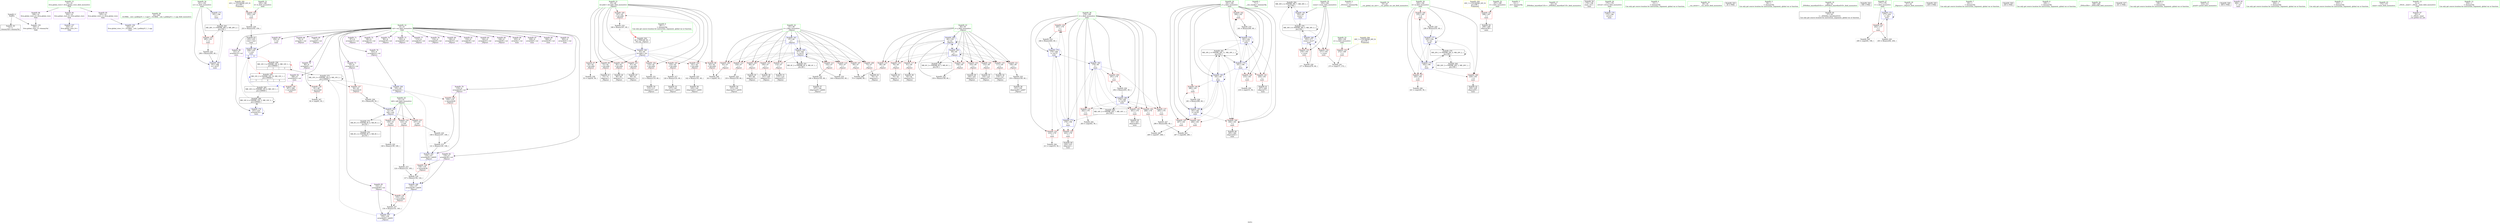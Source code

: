 digraph "SVFG" {
	label="SVFG";

	Node0x5579437da5d0 [shape=record,color=grey,label="{NodeID: 0\nNullPtr}"];
	Node0x5579437da5d0 -> Node0x5579437fe4f0[style=solid];
	Node0x5579437da5d0 -> Node0x5579438066b0[style=solid];
	Node0x55794381b050 [shape=record,color=black,label="{NodeID: 263\nMR_28V_3 = PHI(MR_28V_4, MR_28V_2, )\npts\{192 \}\n}"];
	Node0x55794381b050 -> Node0x5579438061d0[style=dashed];
	Node0x55794381b050 -> Node0x557943807d70[style=dashed];
	Node0x5579438077c0 [shape=record,color=blue,label="{NodeID: 180\n256\<--255\n\<--conv\nmain\n|{<s0>8|<s1>8}}"];
	Node0x5579438077c0:s0 -> Node0x557943818350[style=dashed,color=red];
	Node0x5579438077c0:s1 -> Node0x557943819750[style=dashed,color=red];
	Node0x5579437fed10 [shape=record,color=red,label="{NodeID: 97\n54\<--45\n\<--lev.addr\n_Z4pouri\n}"];
	Node0x5579437fed10 -> Node0x55794380cc20[style=solid];
	Node0x5579437de340 [shape=record,color=green,label="{NodeID: 14\n8\<--10\nval\<--val_field_insensitive\nGlob }"];
	Node0x5579437de340 -> Node0x557943800ca0[style=solid];
	Node0x5579437de340 -> Node0x557943800d70[style=solid];
	Node0x5579437de340 -> Node0x557943800e40[style=solid];
	Node0x5579437de340 -> Node0x557943800f10[style=solid];
	Node0x5579437de340 -> Node0x557943800fe0[style=solid];
	Node0x5579437de340 -> Node0x5579438010b0[style=solid];
	Node0x5579437de340 -> Node0x557943801180[style=solid];
	Node0x5579437de340 -> Node0x557943801250[style=solid];
	Node0x5579437de340 -> Node0x557943801320[style=solid];
	Node0x5579437de340 -> Node0x5579438013f0[style=solid];
	Node0x5579437de340 -> Node0x5579438014c0[style=solid];
	Node0x5579437de340 -> Node0x557943801590[style=solid];
	Node0x5579437de340 -> Node0x557943801660[style=solid];
	Node0x5579437de340 -> Node0x557943801730[style=solid];
	Node0x5579437de340 -> Node0x557943801800[style=solid];
	Node0x5579437de340 -> Node0x5579438018d0[style=solid];
	Node0x5579437de340 -> Node0x5579438019a0[style=solid];
	Node0x5579437de340 -> Node0x557943801a70[style=solid];
	Node0x5579437de340 -> Node0x557943801b40[style=solid];
	Node0x5579437de340 -> Node0x557943801c10[style=solid];
	Node0x5579437de340 -> Node0x557943801ce0[style=solid];
	Node0x5579437de340 -> Node0x557943801db0[style=solid];
	Node0x5579437de340 -> Node0x557943801e80[style=solid];
	Node0x5579437de340 -> Node0x557943801f50[style=solid];
	Node0x5579437de340 -> Node0x557943802020[style=solid];
	Node0x5579437ff870 [shape=record,color=red,label="{NodeID: 111\n114\<--47\n\<--i\n_Z4pouri\n}"];
	Node0x5579437ff870 -> Node0x5579437ffed0[style=solid];
	Node0x5579437fdc00 [shape=record,color=green,label="{NodeID: 28\n179\<--180\ni\<--i_field_insensitive\nmain\n}"];
	Node0x5579437fdc00 -> Node0x5579438050c0[style=solid];
	Node0x5579437fdc00 -> Node0x557943805190[style=solid];
	Node0x5579437fdc00 -> Node0x557943805260[style=solid];
	Node0x5579437fdc00 -> Node0x557943805330[style=solid];
	Node0x5579437fdc00 -> Node0x557943805400[style=solid];
	Node0x5579437fdc00 -> Node0x5579438054d0[style=solid];
	Node0x5579437fdc00 -> Node0x5579438055a0[style=solid];
	Node0x5579437fdc00 -> Node0x557943805670[style=solid];
	Node0x5579437fdc00 -> Node0x557943807210[style=solid];
	Node0x5579437fdc00 -> Node0x5579438076f0[style=solid];
	Node0x5579437fdc00 -> Node0x557943807960[style=solid];
	Node0x5579437fdc00 -> Node0x557943807ca0[style=solid];
	Node0x557943804b10 [shape=record,color=red,label="{NodeID: 125\n139\<--51\n\<--left\n_Z4pouri\n}"];
	Node0x557943804b10 -> Node0x55794380b2a0[style=solid];
	Node0x5579437fe760 [shape=record,color=black,label="{NodeID: 42\n76\<--75\nidxprom5\<--\n_Z4pouri\n}"];
	Node0x55794380b2a0 [shape=record,color=grey,label="{NodeID: 222\n140 = Binary(139, 109, )\n}"];
	Node0x55794380b2a0 -> Node0x55794380c920[style=solid];
	Node0x557943805670 [shape=record,color=red,label="{NodeID: 139\n301\<--179\n\<--i\nmain\n}"];
	Node0x557943805670 -> Node0x557943800a30[style=solid];
	Node0x5579438002e0 [shape=record,color=black,label="{NodeID: 56\n143\<--142\nidxprom42\<--add41\n_Z4pouri\n}"];
	Node0x55794380c7a0 [shape=record,color=grey,label="{NodeID: 236\n292 = Binary(291, 60, )\n}"];
	Node0x55794380c7a0 -> Node0x557943807ca0[style=solid];
	Node0x5579438061d0 [shape=record,color=red,label="{NodeID: 153\n295\<--191\n\<--cs\nmain\n}"];
	Node0x5579438061d0 -> Node0x55794380c4a0[style=solid];
	Node0x557943800e40 [shape=record,color=purple,label="{NodeID: 70\n80\<--8\narrayidx8\<--val\n_Z4pouri\n}"];
	Node0x557943800e40 -> Node0x557943804be0[style=solid];
	Node0x557943804110 [shape=record,color=grey,label="{NodeID: 250\n216 = cmp(215, 56, )\n}"];
	Node0x557943806d30 [shape=record,color=blue,label="{NodeID: 167\n152\<--154\narrayidx49\<--add50\n_Z4pouri\n}"];
	Node0x557943806d30 -> Node0x55794381e650[style=dashed];
	Node0x5579438019a0 [shape=record,color=purple,label="{NodeID: 84\n148\<--8\narrayidx46\<--val\n_Z4pouri\n}"];
	Node0x5579437da890 [shape=record,color=green,label="{NodeID: 1\n7\<--1\n__dso_handle\<--dummyObj\nGlob }"];
	Node0x55794381b550 [shape=record,color=black,label="{NodeID: 264\nMR_30V_2 = PHI(MR_30V_7, MR_30V_1, )\npts\{194 \}\n}"];
	Node0x55794381b550 -> Node0x557943807890[style=dashed];
	Node0x557943807890 [shape=record,color=blue,label="{NodeID: 181\n193\<--60\ncnum\<--\nmain\n}"];
	Node0x557943807890 -> Node0x55794381d350[style=dashed];
	Node0x5579437fede0 [shape=record,color=red,label="{NodeID: 98\n63\<--45\n\<--lev.addr\n_Z4pouri\n}"];
	Node0x5579437fede0 -> Node0x557943803f90[style=solid];
	Node0x5579437de410 [shape=record,color=green,label="{NodeID: 15\n14\<--18\nllvm.global_ctors\<--llvm.global_ctors_field_insensitive\nGlob }"];
	Node0x5579437de410 -> Node0x5579438021c0[style=solid];
	Node0x5579437de410 -> Node0x557943802290[style=solid];
	Node0x5579437de410 -> Node0x5579437fec40[style=solid];
	Node0x5579437ff940 [shape=record,color=red,label="{NodeID: 112\n129\<--47\n\<--i\n_Z4pouri\n}"];
	Node0x5579437ff940 -> Node0x55794380b5a0[style=solid];
	Node0x5579437fdcd0 [shape=record,color=green,label="{NodeID: 29\n181\<--182\nj\<--j_field_insensitive\nmain\n}"];
	Node0x5579437fdcd0 -> Node0x557943805740[style=solid];
	Node0x5579437fdcd0 -> Node0x557943805810[style=solid];
	Node0x5579437fdcd0 -> Node0x5579438058e0[style=solid];
	Node0x5579437fdcd0 -> Node0x5579438059b0[style=solid];
	Node0x5579437fdcd0 -> Node0x557943805a80[style=solid];
	Node0x5579437fdcd0 -> Node0x557943805b50[style=solid];
	Node0x5579437fdcd0 -> Node0x557943805c20[style=solid];
	Node0x5579437fdcd0 -> Node0x5579438072e0[style=solid];
	Node0x5579437fdcd0 -> Node0x557943807620[style=solid];
	Node0x5579437fdcd0 -> Node0x557943807a30[style=solid];
	Node0x5579437fdcd0 -> Node0x557943807bd0[style=solid];
	Node0x557943823af0 [shape=record,color=yellow,style=double,label="{NodeID: 292\n22V_1 = ENCHI(MR_22V_0)\npts\{186 \}\nFun[main]}"];
	Node0x557943823af0 -> Node0x557943805f60[style=dashed];
	Node0x557943804be0 [shape=record,color=red,label="{NodeID: 126\n81\<--80\n\<--arrayidx8\n_Z4pouri\n}"];
	Node0x557943804be0 -> Node0x557943803c90[style=solid];
	Node0x5579437fe830 [shape=record,color=black,label="{NodeID: 43\n79\<--78\nidxprom7\<--\n_Z4pouri\n}"];
	Node0x55794380b420 [shape=record,color=grey,label="{NodeID: 223\n142 = Binary(141, 60, )\n}"];
	Node0x55794380b420 -> Node0x5579438002e0[style=solid];
	Node0x557943805740 [shape=record,color=red,label="{NodeID: 140\n215\<--181\n\<--j\nmain\n}"];
	Node0x557943805740 -> Node0x557943804110[style=solid];
	Node0x5579438003b0 [shape=record,color=black,label="{NodeID: 57\n147\<--146\nidxprom45\<--add44\n_Z4pouri\n}"];
	Node0x55794380c920 [shape=record,color=grey,label="{NodeID: 237\n154 = Binary(153, 140, )\n}"];
	Node0x55794380c920 -> Node0x557943806d30[style=solid];
	Node0x5579438062a0 [shape=record,color=red,label="{NodeID: 154\n271\<--193\n\<--cnum\nmain\n}"];
	Node0x5579438062a0 -> Node0x557943803390[style=solid];
	Node0x557943800f10 [shape=record,color=purple,label="{NodeID: 71\n87\<--8\narrayidx12\<--val\n_Z4pouri\n}"];
	Node0x557943817450 [shape=record,color=black,label="{NodeID: 251\nMR_4V_2 = PHI(MR_4V_4, MR_4V_1, )\npts\{48 \}\n}"];
	Node0x557943806e00 [shape=record,color=blue,label="{NodeID: 168\n49\<--159\nj\<--inc\n_Z4pouri\n}"];
	Node0x557943806e00 -> Node0x5579437ffbb0[style=dashed];
	Node0x557943806e00 -> Node0x5579438043c0[style=dashed];
	Node0x557943806e00 -> Node0x557943804490[style=dashed];
	Node0x557943806e00 -> Node0x557943804560[style=dashed];
	Node0x557943806e00 -> Node0x557943804630[style=dashed];
	Node0x557943806e00 -> Node0x557943804700[style=dashed];
	Node0x557943806e00 -> Node0x5579438047d0[style=dashed];
	Node0x557943806e00 -> Node0x5579438048a0[style=dashed];
	Node0x557943806e00 -> Node0x557943806920[style=dashed];
	Node0x557943806e00 -> Node0x557943806e00[style=dashed];
	Node0x557943806e00 -> Node0x557943817950[style=dashed];
	Node0x557943801a70 [shape=record,color=purple,label="{NodeID: 85\n152\<--8\narrayidx49\<--val\n_Z4pouri\n}"];
	Node0x557943801a70 -> Node0x557943804f20[style=solid];
	Node0x557943801a70 -> Node0x557943806d30[style=solid];
	Node0x5579437dabe0 [shape=record,color=green,label="{NodeID: 2\n11\<--1\n_ZSt3cin\<--dummyObj\nGlob }"];
	Node0x55794381ba50 [shape=record,color=black,label="{NodeID: 265\nMR_10V_2 = PHI(MR_10V_8, MR_10V_1, )\npts\{100000 \}\n}"];
	Node0x55794381ba50 -> Node0x5579438077c0[style=dashed];
	Node0x55794381ba50 -> Node0x557943821d50[style=dashed];
	Node0x557943807960 [shape=record,color=blue,label="{NodeID: 182\n179\<--60\ni\<--\nmain\n}"];
	Node0x557943807960 -> Node0x557943805330[style=dashed];
	Node0x557943807960 -> Node0x557943805400[style=dashed];
	Node0x557943807960 -> Node0x5579438054d0[style=dashed];
	Node0x557943807960 -> Node0x5579438055a0[style=dashed];
	Node0x557943807960 -> Node0x557943805670[style=dashed];
	Node0x557943807960 -> Node0x557943807ca0[style=dashed];
	Node0x557943807960 -> Node0x55794381a150[style=dashed];
	Node0x5579437feeb0 [shape=record,color=red,label="{NodeID: 99\n72\<--45\n\<--lev.addr\n_Z4pouri\n}"];
	Node0x5579437feeb0 -> Node0x5579437fe690[style=solid];
	Node0x5579437f2560 [shape=record,color=green,label="{NodeID: 16\n19\<--20\n__cxx_global_var_init\<--__cxx_global_var_init_field_insensitive\n}"];
	Node0x5579437ffa10 [shape=record,color=red,label="{NodeID: 113\n145\<--47\n\<--i\n_Z4pouri\n}"];
	Node0x5579437ffa10 -> Node0x55794380b120[style=solid];
	Node0x5579437fdda0 [shape=record,color=green,label="{NodeID: 30\n183\<--184\nk\<--k_field_insensitive\nmain\n}"];
	Node0x5579437fdda0 -> Node0x557943805cf0[style=solid];
	Node0x5579437fdda0 -> Node0x557943805dc0[style=solid];
	Node0x5579437fdda0 -> Node0x557943805e90[style=solid];
	Node0x5579437fdda0 -> Node0x5579438073b0[style=solid];
	Node0x5579437fdda0 -> Node0x557943807550[style=solid];
	Node0x557943823bd0 [shape=record,color=yellow,style=double,label="{NodeID: 293\n24V_1 = ENCHI(MR_24V_0)\npts\{188 \}\nFun[main]}"];
	Node0x557943823bd0 -> Node0x557943806030[style=dashed];
	Node0x557943804cb0 [shape=record,color=red,label="{NodeID: 127\n94\<--93\n\<--arrayidx16\n_Z4pouri\n}"];
	Node0x557943804cb0 -> Node0x55794380caa0[style=solid];
	Node0x5579437fe900 [shape=record,color=black,label="{NodeID: 44\n86\<--85\nidxprom11\<--\n_Z4pouri\n}"];
	Node0x55794380b5a0 [shape=record,color=grey,label="{NodeID: 224\n130 = Binary(129, 60, )\n}"];
	Node0x55794380b5a0 -> Node0x557943800140[style=solid];
	Node0x557943805810 [shape=record,color=red,label="{NodeID: 141\n226\<--181\n\<--j\nmain\n}"];
	Node0x557943805810 -> Node0x5579438006f0[style=solid];
	Node0x557943800480 [shape=record,color=black,label="{NodeID: 58\n151\<--150\nidxprom48\<--add47\n_Z4pouri\n}"];
	Node0x55794380caa0 [shape=record,color=grey,label="{NodeID: 238\n95 = Binary(94, 83, )\n}"];
	Node0x55794380caa0 -> Node0x5579438069f0[style=solid];
	Node0x557943806370 [shape=record,color=red,label="{NodeID: 155\n276\<--193\n\<--cnum\nmain\n}"];
	Node0x557943806370 -> Node0x55794380bea0[style=solid];
	Node0x557943800fe0 [shape=record,color=purple,label="{NodeID: 72\n90\<--8\narrayidx14\<--val\n_Z4pouri\n}"];
	Node0x557943817950 [shape=record,color=black,label="{NodeID: 252\nMR_6V_2 = PHI(MR_6V_3, MR_6V_1, )\npts\{50 \}\n}"];
	Node0x557943806ed0 [shape=record,color=blue,label="{NodeID: 169\n47\<--164\ni\<--inc53\n_Z4pouri\n}"];
	Node0x557943806ed0 -> Node0x5579437ff460[style=dashed];
	Node0x557943806ed0 -> Node0x5579437ff530[style=dashed];
	Node0x557943806ed0 -> Node0x5579437ff600[style=dashed];
	Node0x557943806ed0 -> Node0x5579437ff6d0[style=dashed];
	Node0x557943806ed0 -> Node0x5579437ff7a0[style=dashed];
	Node0x557943806ed0 -> Node0x5579437ff870[style=dashed];
	Node0x557943806ed0 -> Node0x5579437ff940[style=dashed];
	Node0x557943806ed0 -> Node0x5579437ffa10[style=dashed];
	Node0x557943806ed0 -> Node0x5579437ffae0[style=dashed];
	Node0x557943806ed0 -> Node0x557943806ed0[style=dashed];
	Node0x557943806ed0 -> Node0x557943817450[style=dashed];
	Node0x557943801b40 [shape=record,color=purple,label="{NodeID: 86\n225\<--8\narrayidx\<--val\nmain\n}"];
	Node0x5579437f35c0 [shape=record,color=green,label="{NodeID: 3\n12\<--1\n.str\<--dummyObj\nGlob }"];
	Node0x557943807a30 [shape=record,color=blue,label="{NodeID: 183\n181\<--60\nj\<--\nmain\n}"];
	Node0x557943807a30 -> Node0x5579438059b0[style=dashed];
	Node0x557943807a30 -> Node0x557943805a80[style=dashed];
	Node0x557943807a30 -> Node0x557943805b50[style=dashed];
	Node0x557943807a30 -> Node0x557943805c20[style=dashed];
	Node0x557943807a30 -> Node0x557943807a30[style=dashed];
	Node0x557943807a30 -> Node0x557943807bd0[style=dashed];
	Node0x557943807a30 -> Node0x55794381a650[style=dashed];
	Node0x5579437fef80 [shape=record,color=red,label="{NodeID: 100\n85\<--45\n\<--lev.addr\n_Z4pouri\n}"];
	Node0x5579437fef80 -> Node0x5579437fe900[style=solid];
	Node0x5579437f2630 [shape=record,color=green,label="{NodeID: 17\n23\<--24\n_ZNSt8ios_base4InitC1Ev\<--_ZNSt8ios_base4InitC1Ev_field_insensitive\n}"];
	Node0x5579437ffae0 [shape=record,color=red,label="{NodeID: 114\n163\<--47\n\<--i\n_Z4pouri\n}"];
	Node0x5579437ffae0 -> Node0x55794380c320[style=solid];
	Node0x5579437fde70 [shape=record,color=green,label="{NodeID: 31\n185\<--186\nb\<--b_field_insensitive\nmain\n}"];
	Node0x5579437fde70 -> Node0x557943805f60[style=solid];
	Node0x557943823cb0 [shape=record,color=yellow,style=double,label="{NodeID: 294\n26V_1 = ENCHI(MR_26V_0)\npts\{190 \}\nFun[main]}"];
	Node0x557943823cb0 -> Node0x557943806100[style=dashed];
	Node0x557943804d80 [shape=record,color=red,label="{NodeID: 128\n120\<--119\n\<--arrayidx28\n_Z4pouri\n}"];
	Node0x557943804d80 -> Node0x55794380a560[style=solid];
	Node0x5579437fe9d0 [shape=record,color=black,label="{NodeID: 45\n89\<--88\nidxprom13\<--\n_Z4pouri\n}"];
	Node0x55794380b720 [shape=record,color=grey,label="{NodeID: 225\n150 = Binary(149, 60, )\n}"];
	Node0x55794380b720 -> Node0x557943800480[style=solid];
	Node0x5579438058e0 [shape=record,color=red,label="{NodeID: 142\n240\<--181\n\<--j\nmain\n}"];
	Node0x5579438058e0 -> Node0x55794380a9a0[style=solid];
	Node0x557943800550 [shape=record,color=black,label="{NodeID: 59\n174\<--196\nmain_ret\<--\nmain\n}"];
	Node0x55794380cc20 [shape=record,color=grey,label="{NodeID: 239\n55 = cmp(54, 56, )\n}"];
	Node0x557943806440 [shape=record,color=red,label="{NodeID: 156\n307\<--306\n\<--arrayidx43\nmain\n}"];
	Node0x5579438010b0 [shape=record,color=purple,label="{NodeID: 73\n93\<--8\narrayidx16\<--val\n_Z4pouri\n}"];
	Node0x5579438010b0 -> Node0x557943804cb0[style=solid];
	Node0x557943817e50 [shape=record,color=black,label="{NodeID: 253\nMR_8V_2 = PHI(MR_8V_3, MR_8V_1, )\npts\{52 \}\n}"];
	Node0x557943806fa0 [shape=record,color=blue,label="{NodeID: 170\n175\<--196\nretval\<--\nmain\n}"];
	Node0x557943801c10 [shape=record,color=purple,label="{NodeID: 87\n228\<--8\narrayidx8\<--val\nmain\n}"];
	Node0x5579437de160 [shape=record,color=green,label="{NodeID: 4\n15\<--1\n\<--dummyObj\nCan only get source location for instruction, argument, global var or function.}"];
	Node0x557943807b00 [shape=record,color=blue,label="{NodeID: 184\n193\<--277\ncnum\<--inc27\nmain\n}"];
	Node0x557943807b00 -> Node0x5579438062a0[style=dashed];
	Node0x557943807b00 -> Node0x557943806370[style=dashed];
	Node0x557943807b00 -> Node0x557943807b00[style=dashed];
	Node0x557943807b00 -> Node0x55794381b550[style=dashed];
	Node0x557943807b00 -> Node0x55794381d350[style=dashed];
	Node0x5579437ff050 [shape=record,color=red,label="{NodeID: 101\n97\<--45\n\<--lev.addr\n_Z4pouri\n}"];
	Node0x5579437ff050 -> Node0x5579437feb70[style=solid];
	Node0x5579437f2700 [shape=record,color=green,label="{NodeID: 18\n29\<--30\n__cxa_atexit\<--__cxa_atexit_field_insensitive\n}"];
	Node0x5579437ffbb0 [shape=record,color=red,label="{NodeID: 115\n68\<--49\n\<--j\n_Z4pouri\n}"];
	Node0x5579437ffbb0 -> Node0x557943803e10[style=solid];
	Node0x5579437fdf40 [shape=record,color=green,label="{NodeID: 32\n187\<--188\nl\<--l_field_insensitive\nmain\n}"];
	Node0x5579437fdf40 -> Node0x557943806030[style=solid];
	Node0x557943804e50 [shape=record,color=red,label="{NodeID: 129\n136\<--135\n\<--arrayidx38\n_Z4pouri\n}"];
	Node0x557943804e50 -> Node0x55794380aca0[style=solid];
	Node0x5579437feaa0 [shape=record,color=black,label="{NodeID: 46\n92\<--91\nidxprom15\<--\n_Z4pouri\n}"];
	Node0x55794380b8a0 [shape=record,color=grey,label="{NodeID: 226\n253 = Binary(252, 254, )\n}"];
	Node0x55794380b8a0 -> Node0x557943800890[style=solid];
	Node0x5579438059b0 [shape=record,color=red,label="{NodeID: 143\n267\<--181\n\<--j\nmain\n}"];
	Node0x5579438059b0 -> Node0x55794380cda0[style=solid];
	Node0x557943800620 [shape=record,color=black,label="{NodeID: 60\n224\<--223\nidxprom\<--\nmain\n}"];
	Node0x557943833160 [shape=record,color=black,label="{NodeID: 323\n26 = PHI()\n}"];
	Node0x55794380cda0 [shape=record,color=grey,label="{NodeID: 240\n269 = cmp(267, 268, )\n}"];
	Node0x557943806510 [shape=record,color=blue,label="{NodeID: 157\n324\<--15\nllvm.global_ctors_0\<--\nGlob }"];
	Node0x557943801180 [shape=record,color=purple,label="{NodeID: 74\n99\<--8\narrayidx18\<--val\n_Z4pouri\n}"];
	Node0x557943818350 [shape=record,color=black,label="{NodeID: 254\nMR_10V_2 = PHI(MR_10V_10, MR_10V_1, )\npts\{100000 \}\n|{<s0>3|<s1>8|<s2>8}}"];
	Node0x557943818350:s0 -> Node0x557943818350[style=dashed,color=blue];
	Node0x557943818350:s1 -> Node0x557943806440[style=dashed,color=blue];
	Node0x557943818350:s2 -> Node0x55794381ba50[style=dashed,color=blue];
	Node0x557943807070 [shape=record,color=blue,label="{NodeID: 171\n191\<--196\ncs\<--\nmain\n}"];
	Node0x557943807070 -> Node0x55794381b050[style=dashed];
	Node0x557943801ce0 [shape=record,color=purple,label="{NodeID: 88\n231\<--8\narrayidx10\<--val\nmain\n}"];
	Node0x557943801ce0 -> Node0x557943807480[style=solid];
	Node0x5579437da660 [shape=record,color=green,label="{NodeID: 5\n56\<--1\n\<--dummyObj\nCan only get source location for instruction, argument, global var or function.}"];
	Node0x557943807bd0 [shape=record,color=blue,label="{NodeID: 185\n181\<--281\nj\<--inc29\nmain\n}"];
	Node0x557943807bd0 -> Node0x5579438059b0[style=dashed];
	Node0x557943807bd0 -> Node0x557943805a80[style=dashed];
	Node0x557943807bd0 -> Node0x557943805b50[style=dashed];
	Node0x557943807bd0 -> Node0x557943805c20[style=dashed];
	Node0x557943807bd0 -> Node0x557943807a30[style=dashed];
	Node0x557943807bd0 -> Node0x557943807bd0[style=dashed];
	Node0x557943807bd0 -> Node0x55794381a650[style=dashed];
	Node0x5579437ff120 [shape=record,color=red,label="{NodeID: 102\n110\<--45\n\<--lev.addr\n_Z4pouri\n}"];
	Node0x5579437ff120 -> Node0x55794380c020[style=solid];
	Node0x5579437f27d0 [shape=record,color=green,label="{NodeID: 19\n28\<--34\n_ZNSt8ios_base4InitD1Ev\<--_ZNSt8ios_base4InitD1Ev_field_insensitive\n}"];
	Node0x5579437f27d0 -> Node0x5579437fe5c0[style=solid];
	Node0x5579438043c0 [shape=record,color=red,label="{NodeID: 116\n78\<--49\n\<--j\n_Z4pouri\n}"];
	Node0x5579438043c0 -> Node0x5579437fe830[style=solid];
	Node0x5579437fe010 [shape=record,color=green,label="{NodeID: 33\n189\<--190\nn\<--n_field_insensitive\nmain\n}"];
	Node0x5579437fe010 -> Node0x557943806100[style=solid];
	Node0x55794380a560 [shape=record,color=grey,label="{NodeID: 213\n121 = Binary(120, 108, )\n}"];
	Node0x55794380a560 -> Node0x557943806b90[style=solid];
	Node0x557943804f20 [shape=record,color=red,label="{NodeID: 130\n153\<--152\n\<--arrayidx49\n_Z4pouri\n}"];
	Node0x557943804f20 -> Node0x55794380c920[style=solid];
	Node0x5579437feb70 [shape=record,color=black,label="{NodeID: 47\n98\<--97\nidxprom17\<--\n_Z4pouri\n}"];
	Node0x55794380ba20 [shape=record,color=grey,label="{NodeID: 227\n286 = Binary(285, 60, )\n}"];
	Node0x55794380ba20 -> Node0x557943803690[style=solid];
	Node0x557943805a80 [shape=record,color=red,label="{NodeID: 144\n280\<--181\n\<--j\nmain\n}"];
	Node0x557943805a80 -> Node0x55794380bba0[style=solid];
	Node0x5579438006f0 [shape=record,color=black,label="{NodeID: 61\n227\<--226\nidxprom7\<--\nmain\n}"];
	Node0x557943833260 [shape=record,color=black,label="{NodeID: 324\n198 = PHI()\n}"];
	Node0x557943803390 [shape=record,color=grey,label="{NodeID: 241\n273 = cmp(271, 272, )\n}"];
	Node0x5579438065e0 [shape=record,color=blue,label="{NodeID: 158\n325\<--16\nllvm.global_ctors_1\<--_GLOBAL__sub_I_pulkitg10_1_1.cpp\nGlob }"];
	Node0x557943801250 [shape=record,color=purple,label="{NodeID: 75\n102\<--8\narrayidx20\<--val\n_Z4pouri\n}"];
	Node0x557943807140 [shape=record,color=blue,label="{NodeID: 172\n177\<--203\nt\<--dec\nmain\n}"];
	Node0x557943807140 -> Node0x557943804ff0[style=dashed];
	Node0x557943807140 -> Node0x557943807140[style=dashed];
	Node0x557943801db0 [shape=record,color=purple,label="{NodeID: 89\n256\<--8\n\<--val\nmain\n}"];
	Node0x557943801db0 -> Node0x5579438077c0[style=solid];
	Node0x5579437da6f0 [shape=record,color=green,label="{NodeID: 6\n60\<--1\n\<--dummyObj\nCan only get source location for instruction, argument, global var or function.|{<s0>8}}"];
	Node0x5579437da6f0:s0 -> Node0x557943833df0[style=solid,color=red];
	Node0x557943807ca0 [shape=record,color=blue,label="{NodeID: 186\n179\<--292\ni\<--inc35\nmain\n}"];
	Node0x557943807ca0 -> Node0x557943805330[style=dashed];
	Node0x557943807ca0 -> Node0x557943805400[style=dashed];
	Node0x557943807ca0 -> Node0x5579438054d0[style=dashed];
	Node0x557943807ca0 -> Node0x5579438055a0[style=dashed];
	Node0x557943807ca0 -> Node0x557943805670[style=dashed];
	Node0x557943807ca0 -> Node0x557943807ca0[style=dashed];
	Node0x557943807ca0 -> Node0x55794381a150[style=dashed];
	Node0x5579437ff1f0 [shape=record,color=red,label="{NodeID: 103\n125\<--45\n\<--lev.addr\n_Z4pouri\n}"];
	Node0x5579437ff1f0 -> Node0x55794380ab20[style=solid];
	Node0x5579437fd700 [shape=record,color=green,label="{NodeID: 20\n41\<--42\n_Z4pouri\<--_Z4pouri_field_insensitive\n}"];
	Node0x557943804490 [shape=record,color=red,label="{NodeID: 117\n91\<--49\n\<--j\n_Z4pouri\n}"];
	Node0x557943804490 -> Node0x5579437feaa0[style=solid];
	Node0x5579437fe0e0 [shape=record,color=green,label="{NodeID: 34\n191\<--192\ncs\<--cs_field_insensitive\nmain\n}"];
	Node0x5579437fe0e0 -> Node0x5579438061d0[style=solid];
	Node0x5579437fe0e0 -> Node0x557943807070[style=solid];
	Node0x5579437fe0e0 -> Node0x557943807d70[style=solid];
	Node0x55794380a6a0 [shape=record,color=grey,label="{NodeID: 214\n246 = Binary(245, 60, )\n}"];
	Node0x55794380a6a0 -> Node0x5579438076f0[style=solid];
	Node0x557943804ff0 [shape=record,color=red,label="{NodeID: 131\n202\<--177\n\<--t\nmain\n}"];
	Node0x557943804ff0 -> Node0x55794380bd20[style=solid];
	Node0x557943804ff0 -> Node0x557943803990[style=solid];
	Node0x5579437ffc60 [shape=record,color=black,label="{NodeID: 48\n101\<--100\nidxprom19\<--\n_Z4pouri\n}"];
	Node0x55794380bba0 [shape=record,color=grey,label="{NodeID: 228\n281 = Binary(280, 60, )\n}"];
	Node0x55794380bba0 -> Node0x557943807bd0[style=solid];
	Node0x557943805b50 [shape=record,color=red,label="{NodeID: 145\n284\<--181\n\<--j\nmain\n}"];
	Node0x557943805b50 -> Node0x557943803690[style=solid];
	Node0x5579438007c0 [shape=record,color=black,label="{NodeID: 62\n230\<--229\nidxprom9\<--\nmain\n}"];
	Node0x557943833360 [shape=record,color=black,label="{NodeID: 325\n249 = PHI()\n}"];
	Node0x557943803510 [shape=record,color=grey,label="{NodeID: 242\n263 = cmp(262, 56, )\n}"];
	Node0x5579438066b0 [shape=record,color=blue, style = dotted,label="{NodeID: 159\n326\<--3\nllvm.global_ctors_2\<--dummyVal\nGlob }"];
	Node0x557943801320 [shape=record,color=purple,label="{NodeID: 76\n105\<--8\narrayidx22\<--val\n_Z4pouri\n}"];
	Node0x557943801320 -> Node0x557943806ac0[style=solid];
	Node0x557943807210 [shape=record,color=blue,label="{NodeID: 173\n179\<--196\ni\<--\nmain\n}"];
	Node0x557943807210 -> Node0x5579438050c0[style=dashed];
	Node0x557943807210 -> Node0x557943805190[style=dashed];
	Node0x557943807210 -> Node0x557943805260[style=dashed];
	Node0x557943807210 -> Node0x5579438076f0[style=dashed];
	Node0x557943807210 -> Node0x557943807960[style=dashed];
	Node0x557943801e80 [shape=record,color=purple,label="{NodeID: 90\n300\<--8\narrayidx39\<--val\nmain\n}"];
	Node0x5579437f36c0 [shape=record,color=green,label="{NodeID: 7\n83\<--1\n\<--dummyObj\nCan only get source location for instruction, argument, global var or function.}"];
	Node0x55794381d350 [shape=record,color=black,label="{NodeID: 270\nMR_30V_4 = PHI(MR_30V_5, MR_30V_3, )\npts\{194 \}\n}"];
	Node0x55794381d350 -> Node0x5579438062a0[style=dashed];
	Node0x55794381d350 -> Node0x557943806370[style=dashed];
	Node0x55794381d350 -> Node0x557943807b00[style=dashed];
	Node0x55794381d350 -> Node0x55794381b550[style=dashed];
	Node0x55794381d350 -> Node0x55794381d350[style=dashed];
	Node0x557943807d70 [shape=record,color=blue,label="{NodeID: 187\n191\<--296\ncs\<--inc37\nmain\n}"];
	Node0x557943807d70 -> Node0x55794381b050[style=dashed];
	Node0x5579437ff2c0 [shape=record,color=red,label="{NodeID: 104\n141\<--45\n\<--lev.addr\n_Z4pouri\n}"];
	Node0x5579437ff2c0 -> Node0x55794380b420[style=solid];
	Node0x5579437fd790 [shape=record,color=green,label="{NodeID: 21\n45\<--46\nlev.addr\<--lev.addr_field_insensitive\n_Z4pouri\n}"];
	Node0x5579437fd790 -> Node0x5579437fed10[style=solid];
	Node0x5579437fd790 -> Node0x5579437fede0[style=solid];
	Node0x5579437fd790 -> Node0x5579437feeb0[style=solid];
	Node0x5579437fd790 -> Node0x5579437fef80[style=solid];
	Node0x5579437fd790 -> Node0x5579437ff050[style=solid];
	Node0x5579437fd790 -> Node0x5579437ff120[style=solid];
	Node0x5579437fd790 -> Node0x5579437ff1f0[style=solid];
	Node0x5579437fd790 -> Node0x5579437ff2c0[style=solid];
	Node0x5579437fd790 -> Node0x5579437ff390[style=solid];
	Node0x5579437fd790 -> Node0x557943806780[style=solid];
	Node0x557943821d50 [shape=record,color=black,label="{NodeID: 284\nMR_10V_4 = PHI(MR_10V_5, MR_10V_3, )\npts\{100000 \}\n}"];
	Node0x557943821d50 -> Node0x557943807480[style=dashed];
	Node0x557943821d50 -> Node0x5579438077c0[style=dashed];
	Node0x557943821d50 -> Node0x557943821d50[style=dashed];
	Node0x557943804560 [shape=record,color=red,label="{NodeID: 118\n103\<--49\n\<--j\n_Z4pouri\n}"];
	Node0x557943804560 -> Node0x5579437ffd30[style=solid];
	Node0x5579437fe1b0 [shape=record,color=green,label="{NodeID: 35\n193\<--194\ncnum\<--cnum_field_insensitive\nmain\n}"];
	Node0x5579437fe1b0 -> Node0x5579438062a0[style=solid];
	Node0x5579437fe1b0 -> Node0x557943806370[style=solid];
	Node0x5579437fe1b0 -> Node0x557943807890[style=solid];
	Node0x5579437fe1b0 -> Node0x557943807b00[style=solid];
	Node0x55794380a820 [shape=record,color=grey,label="{NodeID: 215\n124 = Binary(123, 109, )\n}"];
	Node0x55794380a820 -> Node0x55794380aca0[style=solid];
	Node0x5579438050c0 [shape=record,color=red,label="{NodeID: 132\n210\<--179\n\<--i\nmain\n}"];
	Node0x5579438050c0 -> Node0x557943803810[style=solid];
	Node0x5579437ffd30 [shape=record,color=black,label="{NodeID: 49\n104\<--103\nidxprom21\<--\n_Z4pouri\n}"];
	Node0x55794380bd20 [shape=record,color=grey,label="{NodeID: 229\n203 = Binary(202, 204, )\n}"];
	Node0x55794380bd20 -> Node0x557943807140[style=solid];
	Node0x557943805c20 [shape=record,color=red,label="{NodeID: 146\n304\<--181\n\<--j\nmain\n}"];
	Node0x557943805c20 -> Node0x557943800b00[style=solid];
	Node0x557943800890 [shape=record,color=black,label="{NodeID: 63\n255\<--253\nconv\<--mul\nmain\n}"];
	Node0x557943800890 -> Node0x5579438077c0[style=solid];
	Node0x557943833b50 [shape=record,color=black,label="{NodeID: 326\n250 = PHI()\n}"];
	Node0x557943803690 [shape=record,color=grey,label="{NodeID: 243\n287 = cmp(284, 286, )\n}"];
	Node0x557943806780 [shape=record,color=blue,label="{NodeID: 160\n45\<--44\nlev.addr\<--lev\n_Z4pouri\n}"];
	Node0x557943806780 -> Node0x5579437fed10[style=dashed];
	Node0x557943806780 -> Node0x5579437fede0[style=dashed];
	Node0x557943806780 -> Node0x5579437feeb0[style=dashed];
	Node0x557943806780 -> Node0x5579437fef80[style=dashed];
	Node0x557943806780 -> Node0x5579437ff050[style=dashed];
	Node0x557943806780 -> Node0x5579437ff120[style=dashed];
	Node0x557943806780 -> Node0x5579437ff1f0[style=dashed];
	Node0x557943806780 -> Node0x5579437ff2c0[style=dashed];
	Node0x557943806780 -> Node0x5579437ff390[style=dashed];
	Node0x5579438013f0 [shape=record,color=purple,label="{NodeID: 77\n113\<--8\narrayidx24\<--val\n_Z4pouri\n}"];
	Node0x5579438072e0 [shape=record,color=blue,label="{NodeID: 174\n181\<--196\nj\<--\nmain\n}"];
	Node0x5579438072e0 -> Node0x557943805740[style=dashed];
	Node0x5579438072e0 -> Node0x557943805810[style=dashed];
	Node0x5579438072e0 -> Node0x5579438058e0[style=dashed];
	Node0x5579438072e0 -> Node0x557943805c20[style=dashed];
	Node0x5579438072e0 -> Node0x5579438072e0[style=dashed];
	Node0x5579438072e0 -> Node0x557943807620[style=dashed];
	Node0x5579438072e0 -> Node0x557943807a30[style=dashed];
	Node0x5579438072e0 -> Node0x55794381a650[style=dashed];
	Node0x557943801f50 [shape=record,color=purple,label="{NodeID: 91\n303\<--8\narrayidx41\<--val\nmain\n}"];
	Node0x5579437f3750 [shape=record,color=green,label="{NodeID: 8\n109\<--1\n\<--dummyObj\nCan only get source location for instruction, argument, global var or function.}"];
	Node0x5579437ff390 [shape=record,color=red,label="{NodeID: 105\n167\<--45\n\<--lev.addr\n_Z4pouri\n}"];
	Node0x5579437ff390 -> Node0x55794380ae20[style=solid];
	Node0x5579437fd820 [shape=record,color=green,label="{NodeID: 22\n47\<--48\ni\<--i_field_insensitive\n_Z4pouri\n}"];
	Node0x5579437fd820 -> Node0x5579437ff460[style=solid];
	Node0x5579437fd820 -> Node0x5579437ff530[style=solid];
	Node0x5579437fd820 -> Node0x5579437ff600[style=solid];
	Node0x5579437fd820 -> Node0x5579437ff6d0[style=solid];
	Node0x5579437fd820 -> Node0x5579437ff7a0[style=solid];
	Node0x5579437fd820 -> Node0x5579437ff870[style=solid];
	Node0x5579437fd820 -> Node0x5579437ff940[style=solid];
	Node0x5579437fd820 -> Node0x5579437ffa10[style=solid];
	Node0x5579437fd820 -> Node0x5579437ffae0[style=solid];
	Node0x5579437fd820 -> Node0x557943806850[style=solid];
	Node0x5579437fd820 -> Node0x557943806ed0[style=solid];
	Node0x557943804630 [shape=record,color=red,label="{NodeID: 119\n117\<--49\n\<--j\n_Z4pouri\n}"];
	Node0x557943804630 -> Node0x5579437fffa0[style=solid];
	Node0x5579437fe280 [shape=record,color=green,label="{NodeID: 36\n199\<--200\n_ZNSirsERi\<--_ZNSirsERi_field_insensitive\n}"];
	Node0x55794380a9a0 [shape=record,color=grey,label="{NodeID: 216\n241 = Binary(240, 60, )\n}"];
	Node0x55794380a9a0 -> Node0x557943807620[style=solid];
	Node0x557943805190 [shape=record,color=red,label="{NodeID: 133\n223\<--179\n\<--i\nmain\n}"];
	Node0x557943805190 -> Node0x557943800620[style=solid];
	Node0x5579437ffe00 [shape=record,color=black,label="{NodeID: 50\n112\<--111\nidxprom23\<--add\n_Z4pouri\n}"];
	Node0x55794380bea0 [shape=record,color=grey,label="{NodeID: 230\n277 = Binary(276, 60, )\n}"];
	Node0x55794380bea0 -> Node0x557943807b00[style=solid];
	Node0x557943805cf0 [shape=record,color=red,label="{NodeID: 147\n220\<--183\n\<--k\nmain\n}"];
	Node0x557943805cf0 -> Node0x557943803b10[style=solid];
	Node0x557943800960 [shape=record,color=black,label="{NodeID: 64\n299\<--298\nidxprom38\<--\nmain\n}"];
	Node0x557943833c50 [shape=record,color=black,label="{NodeID: 327\n251 = PHI()\n}"];
	Node0x557943803810 [shape=record,color=grey,label="{NodeID: 244\n211 = cmp(210, 56, )\n}"];
	Node0x557943806850 [shape=record,color=blue,label="{NodeID: 161\n47\<--60\ni\<--\n_Z4pouri\n}"];
	Node0x557943806850 -> Node0x5579437ff460[style=dashed];
	Node0x557943806850 -> Node0x5579437ff530[style=dashed];
	Node0x557943806850 -> Node0x5579437ff600[style=dashed];
	Node0x557943806850 -> Node0x5579437ff6d0[style=dashed];
	Node0x557943806850 -> Node0x5579437ff7a0[style=dashed];
	Node0x557943806850 -> Node0x5579437ff870[style=dashed];
	Node0x557943806850 -> Node0x5579437ff940[style=dashed];
	Node0x557943806850 -> Node0x5579437ffa10[style=dashed];
	Node0x557943806850 -> Node0x5579437ffae0[style=dashed];
	Node0x557943806850 -> Node0x557943806ed0[style=dashed];
	Node0x557943806850 -> Node0x557943817450[style=dashed];
	Node0x5579438014c0 [shape=record,color=purple,label="{NodeID: 78\n116\<--8\narrayidx26\<--val\n_Z4pouri\n}"];
	Node0x557943819750 [shape=record,color=black,label="{NodeID: 258\nMR_10V_3 = PHI(MR_10V_4, MR_10V_1, )\npts\{100000 \}\n|{|<s1>3|<s2>3}}"];
	Node0x557943819750 -> Node0x55794381e650[style=dashed];
	Node0x557943819750:s1 -> Node0x557943818350[style=dashed,color=red];
	Node0x557943819750:s2 -> Node0x557943819750[style=dashed,color=red];
	Node0x5579438073b0 [shape=record,color=blue,label="{NodeID: 175\n183\<--196\nk\<--\nmain\n}"];
	Node0x5579438073b0 -> Node0x557943805cf0[style=dashed];
	Node0x5579438073b0 -> Node0x557943805dc0[style=dashed];
	Node0x5579438073b0 -> Node0x557943805e90[style=dashed];
	Node0x5579438073b0 -> Node0x5579438073b0[style=dashed];
	Node0x5579438073b0 -> Node0x557943807550[style=dashed];
	Node0x5579438073b0 -> Node0x55794381f550[style=dashed];
	Node0x557943802020 [shape=record,color=purple,label="{NodeID: 92\n306\<--8\narrayidx43\<--val\nmain\n}"];
	Node0x557943802020 -> Node0x557943806440[style=solid];
	Node0x5579437dacd0 [shape=record,color=green,label="{NodeID: 9\n196\<--1\n\<--dummyObj\nCan only get source location for instruction, argument, global var or function.}"];
	Node0x55794381e150 [shape=record,color=black,label="{NodeID: 272\nMR_8V_4 = PHI(MR_8V_6, MR_8V_3, )\npts\{52 \}\n}"];
	Node0x55794381e150 -> Node0x5579438069f0[style=dashed];
	Node0x55794381e150 -> Node0x557943817e50[style=dashed];
	Node0x55794381e150 -> Node0x55794381e150[style=dashed];
	Node0x5579437ff460 [shape=record,color=red,label="{NodeID: 106\n62\<--47\n\<--i\n_Z4pouri\n}"];
	Node0x5579437ff460 -> Node0x557943803f90[style=solid];
	Node0x5579437fd8b0 [shape=record,color=green,label="{NodeID: 23\n49\<--50\nj\<--j_field_insensitive\n_Z4pouri\n}"];
	Node0x5579437fd8b0 -> Node0x5579437ffbb0[style=solid];
	Node0x5579437fd8b0 -> Node0x5579438043c0[style=solid];
	Node0x5579437fd8b0 -> Node0x557943804490[style=solid];
	Node0x5579437fd8b0 -> Node0x557943804560[style=solid];
	Node0x5579437fd8b0 -> Node0x557943804630[style=solid];
	Node0x5579437fd8b0 -> Node0x557943804700[style=solid];
	Node0x5579437fd8b0 -> Node0x5579438047d0[style=solid];
	Node0x5579437fd8b0 -> Node0x5579438048a0[style=solid];
	Node0x5579437fd8b0 -> Node0x557943806920[style=solid];
	Node0x5579437fd8b0 -> Node0x557943806e00[style=solid];
	Node0x557943804700 [shape=record,color=red,label="{NodeID: 120\n133\<--49\n\<--j\n_Z4pouri\n}"];
	Node0x557943804700 -> Node0x557943800210[style=solid];
	Node0x5579437fe350 [shape=record,color=green,label="{NodeID: 37\n310\<--311\nprintf\<--printf_field_insensitive\n}"];
	Node0x55794380ab20 [shape=record,color=grey,label="{NodeID: 217\n126 = Binary(125, 60, )\n}"];
	Node0x55794380ab20 -> Node0x557943800070[style=solid];
	Node0x557943805260 [shape=record,color=red,label="{NodeID: 134\n245\<--179\n\<--i\nmain\n}"];
	Node0x557943805260 -> Node0x55794380a6a0[style=solid];
	Node0x5579437ffed0 [shape=record,color=black,label="{NodeID: 51\n115\<--114\nidxprom25\<--\n_Z4pouri\n}"];
	Node0x55794380c020 [shape=record,color=grey,label="{NodeID: 231\n111 = Binary(110, 60, )\n}"];
	Node0x55794380c020 -> Node0x5579437ffe00[style=solid];
	Node0x557943805dc0 [shape=record,color=red,label="{NodeID: 148\n229\<--183\n\<--k\nmain\n}"];
	Node0x557943805dc0 -> Node0x5579438007c0[style=solid];
	Node0x557943800a30 [shape=record,color=black,label="{NodeID: 65\n302\<--301\nidxprom40\<--\nmain\n}"];
	Node0x557943833d20 [shape=record,color=black,label="{NodeID: 328\n309 = PHI()\n}"];
	Node0x557943803990 [shape=record,color=grey,label="{NodeID: 245\n206 = cmp(202, 196, )\n}"];
	Node0x557943806920 [shape=record,color=blue,label="{NodeID: 162\n49\<--60\nj\<--\n_Z4pouri\n}"];
	Node0x557943806920 -> Node0x5579437ffbb0[style=dashed];
	Node0x557943806920 -> Node0x5579438043c0[style=dashed];
	Node0x557943806920 -> Node0x557943804490[style=dashed];
	Node0x557943806920 -> Node0x557943804560[style=dashed];
	Node0x557943806920 -> Node0x557943804630[style=dashed];
	Node0x557943806920 -> Node0x557943804700[style=dashed];
	Node0x557943806920 -> Node0x5579438047d0[style=dashed];
	Node0x557943806920 -> Node0x5579438048a0[style=dashed];
	Node0x557943806920 -> Node0x557943806920[style=dashed];
	Node0x557943806920 -> Node0x557943806e00[style=dashed];
	Node0x557943806920 -> Node0x557943817950[style=dashed];
	Node0x557943801590 [shape=record,color=purple,label="{NodeID: 79\n119\<--8\narrayidx28\<--val\n_Z4pouri\n}"];
	Node0x557943801590 -> Node0x557943804d80[style=solid];
	Node0x557943801590 -> Node0x557943806b90[style=solid];
	Node0x557943807480 [shape=record,color=blue,label="{NodeID: 176\n231\<--233\narrayidx10\<--\nmain\n}"];
	Node0x557943807480 -> Node0x557943807480[style=dashed];
	Node0x557943807480 -> Node0x557943821d50[style=dashed];
	Node0x5579438020f0 [shape=record,color=purple,label="{NodeID: 93\n308\<--12\n\<--.str\nmain\n}"];
	Node0x5579437dada0 [shape=record,color=green,label="{NodeID: 10\n204\<--1\n\<--dummyObj\nCan only get source location for instruction, argument, global var or function.}"];
	Node0x55794381e650 [shape=record,color=black,label="{NodeID: 273\nMR_10V_4 = PHI(MR_10V_9, MR_10V_3, )\npts\{100000 \}\n}"];
	Node0x55794381e650 -> Node0x557943804be0[style=dashed];
	Node0x55794381e650 -> Node0x557943804cb0[style=dashed];
	Node0x55794381e650 -> Node0x557943806ac0[style=dashed];
	Node0x55794381e650 -> Node0x557943819750[style=dashed];
	Node0x55794381e650 -> Node0x55794381e650[style=dashed];
	Node0x5579437ff530 [shape=record,color=red,label="{NodeID: 107\n69\<--47\n\<--i\n_Z4pouri\n}"];
	Node0x5579437ff530 -> Node0x557943803e10[style=solid];
	Node0x5579437fd940 [shape=record,color=green,label="{NodeID: 24\n51\<--52\nleft\<--left_field_insensitive\n_Z4pouri\n}"];
	Node0x5579437fd940 -> Node0x557943804970[style=solid];
	Node0x5579437fd940 -> Node0x557943804a40[style=solid];
	Node0x5579437fd940 -> Node0x557943804b10[style=solid];
	Node0x5579437fd940 -> Node0x5579438069f0[style=solid];
	Node0x5579438047d0 [shape=record,color=red,label="{NodeID: 121\n149\<--49\n\<--j\n_Z4pouri\n}"];
	Node0x5579438047d0 -> Node0x55794380b720[style=solid];
	Node0x5579437fe420 [shape=record,color=green,label="{NodeID: 38\n16\<--320\n_GLOBAL__sub_I_pulkitg10_1_1.cpp\<--_GLOBAL__sub_I_pulkitg10_1_1.cpp_field_insensitive\n}"];
	Node0x5579437fe420 -> Node0x5579438065e0[style=solid];
	Node0x55794380aca0 [shape=record,color=grey,label="{NodeID: 218\n137 = Binary(136, 124, )\n}"];
	Node0x55794380aca0 -> Node0x557943806c60[style=solid];
	Node0x557943805330 [shape=record,color=red,label="{NodeID: 135\n262\<--179\n\<--i\nmain\n}"];
	Node0x557943805330 -> Node0x557943803510[style=solid];
	Node0x5579437fffa0 [shape=record,color=black,label="{NodeID: 52\n118\<--117\nidxprom27\<--\n_Z4pouri\n}"];
	Node0x55794380c1a0 [shape=record,color=grey,label="{NodeID: 232\n159 = Binary(158, 60, )\n}"];
	Node0x55794380c1a0 -> Node0x557943806e00[style=solid];
	Node0x557943805e90 [shape=record,color=red,label="{NodeID: 149\n235\<--183\n\<--k\nmain\n}"];
	Node0x557943805e90 -> Node0x55794380afa0[style=solid];
	Node0x557943800b00 [shape=record,color=black,label="{NodeID: 66\n305\<--304\nidxprom42\<--\nmain\n}"];
	Node0x557943833df0 [shape=record,color=black,label="{NodeID: 329\n44 = PHI(168, 60, )\n0th arg _Z4pouri }"];
	Node0x557943833df0 -> Node0x557943806780[style=solid];
	Node0x557943803b10 [shape=record,color=grey,label="{NodeID: 246\n221 = cmp(220, 56, )\n}"];
	Node0x5579438069f0 [shape=record,color=blue,label="{NodeID: 163\n51\<--95\nleft\<--sub\n_Z4pouri\n}"];
	Node0x5579438069f0 -> Node0x557943804970[style=dashed];
	Node0x5579438069f0 -> Node0x557943804a40[style=dashed];
	Node0x5579438069f0 -> Node0x557943804b10[style=dashed];
	Node0x5579438069f0 -> Node0x55794381e150[style=dashed];
	Node0x557943801660 [shape=record,color=purple,label="{NodeID: 80\n128\<--8\narrayidx33\<--val\n_Z4pouri\n}"];
	Node0x55794381a150 [shape=record,color=black,label="{NodeID: 260\nMR_16V_2 = PHI(MR_16V_7, MR_16V_1, )\npts\{180 \}\n}"];
	Node0x55794381a150 -> Node0x557943807210[style=dashed];
	Node0x557943807550 [shape=record,color=blue,label="{NodeID: 177\n183\<--236\nk\<--inc\nmain\n}"];
	Node0x557943807550 -> Node0x557943805cf0[style=dashed];
	Node0x557943807550 -> Node0x557943805dc0[style=dashed];
	Node0x557943807550 -> Node0x557943805e90[style=dashed];
	Node0x557943807550 -> Node0x5579438073b0[style=dashed];
	Node0x557943807550 -> Node0x557943807550[style=dashed];
	Node0x557943807550 -> Node0x55794381f550[style=dashed];
	Node0x5579438021c0 [shape=record,color=purple,label="{NodeID: 94\n324\<--14\nllvm.global_ctors_0\<--llvm.global_ctors\nGlob }"];
	Node0x5579438021c0 -> Node0x557943806510[style=solid];
	Node0x5579437f3380 [shape=record,color=green,label="{NodeID: 11\n233\<--1\n\<--dummyObj\nCan only get source location for instruction, argument, global var or function.}"];
	Node0x5579437ff600 [shape=record,color=red,label="{NodeID: 108\n75\<--47\n\<--i\n_Z4pouri\n}"];
	Node0x5579437ff600 -> Node0x5579437fe760[style=solid];
	Node0x5579437fd9d0 [shape=record,color=green,label="{NodeID: 25\n172\<--173\nmain\<--main_field_insensitive\n}"];
	Node0x5579438048a0 [shape=record,color=red,label="{NodeID: 122\n158\<--49\n\<--j\n_Z4pouri\n}"];
	Node0x5579438048a0 -> Node0x55794380c1a0[style=solid];
	Node0x5579437fe4f0 [shape=record,color=black,label="{NodeID: 39\n2\<--3\ndummyVal\<--dummyVal\n}"];
	Node0x55794380ae20 [shape=record,color=grey,label="{NodeID: 219\n168 = Binary(167, 60, )\n|{<s0>3}}"];
	Node0x55794380ae20:s0 -> Node0x557943833df0[style=solid,color=red];
	Node0x557943805400 [shape=record,color=red,label="{NodeID: 136\n268\<--179\n\<--i\nmain\n}"];
	Node0x557943805400 -> Node0x55794380cda0[style=solid];
	Node0x557943800070 [shape=record,color=black,label="{NodeID: 53\n127\<--126\nidxprom32\<--add31\n_Z4pouri\n}"];
	Node0x55794380c320 [shape=record,color=grey,label="{NodeID: 233\n164 = Binary(163, 60, )\n}"];
	Node0x55794380c320 -> Node0x557943806ed0[style=solid];
	Node0x557943805f60 [shape=record,color=red,label="{NodeID: 150\n252\<--185\n\<--b\nmain\n}"];
	Node0x557943805f60 -> Node0x55794380b8a0[style=solid];
	Node0x557943800bd0 [shape=record,color=purple,label="{NodeID: 67\n25\<--4\n\<--_ZStL8__ioinit\n__cxx_global_var_init\n}"];
	Node0x557943803c90 [shape=record,color=grey,label="{NodeID: 247\n82 = cmp(81, 83, )\n}"];
	Node0x557943806ac0 [shape=record,color=blue,label="{NodeID: 164\n105\<--83\narrayidx22\<--\n_Z4pouri\n}"];
	Node0x557943806ac0 -> Node0x557943804d80[style=dashed];
	Node0x557943806ac0 -> Node0x557943806b90[style=dashed];
	Node0x557943801730 [shape=record,color=purple,label="{NodeID: 81\n132\<--8\narrayidx36\<--val\n_Z4pouri\n}"];
	Node0x55794381a650 [shape=record,color=black,label="{NodeID: 261\nMR_18V_2 = PHI(MR_18V_11, MR_18V_1, )\npts\{182 \}\n}"];
	Node0x55794381a650 -> Node0x557943805c20[style=dashed];
	Node0x55794381a650 -> Node0x5579438072e0[style=dashed];
	Node0x55794381a650 -> Node0x557943807a30[style=dashed];
	Node0x55794381a650 -> Node0x55794381a650[style=dashed];
	Node0x557943807620 [shape=record,color=blue,label="{NodeID: 178\n181\<--241\nj\<--inc12\nmain\n}"];
	Node0x557943807620 -> Node0x557943805740[style=dashed];
	Node0x557943807620 -> Node0x557943805810[style=dashed];
	Node0x557943807620 -> Node0x5579438058e0[style=dashed];
	Node0x557943807620 -> Node0x557943805c20[style=dashed];
	Node0x557943807620 -> Node0x5579438072e0[style=dashed];
	Node0x557943807620 -> Node0x557943807620[style=dashed];
	Node0x557943807620 -> Node0x557943807a30[style=dashed];
	Node0x557943807620 -> Node0x55794381a650[style=dashed];
	Node0x557943802290 [shape=record,color=purple,label="{NodeID: 95\n325\<--14\nllvm.global_ctors_1\<--llvm.global_ctors\nGlob }"];
	Node0x557943802290 -> Node0x5579438065e0[style=solid];
	Node0x5579437f3450 [shape=record,color=green,label="{NodeID: 12\n254\<--1\n\<--dummyObj\nCan only get source location for instruction, argument, global var or function.}"];
	Node0x5579437ff6d0 [shape=record,color=red,label="{NodeID: 109\n88\<--47\n\<--i\n_Z4pouri\n}"];
	Node0x5579437ff6d0 -> Node0x5579437fe9d0[style=solid];
	Node0x5579437fda60 [shape=record,color=green,label="{NodeID: 26\n175\<--176\nretval\<--retval_field_insensitive\nmain\n}"];
	Node0x5579437fda60 -> Node0x557943806fa0[style=solid];
	Node0x557943804970 [shape=record,color=red,label="{NodeID: 123\n107\<--51\n\<--left\n_Z4pouri\n}"];
	Node0x557943804970 -> Node0x55794380c620[style=solid];
	Node0x5579437fe5c0 [shape=record,color=black,label="{NodeID: 40\n27\<--28\n\<--_ZNSt8ios_base4InitD1Ev\nCan only get source location for instruction, argument, global var or function.}"];
	Node0x55794380afa0 [shape=record,color=grey,label="{NodeID: 220\n236 = Binary(235, 60, )\n}"];
	Node0x55794380afa0 -> Node0x557943807550[style=solid];
	Node0x5579438054d0 [shape=record,color=red,label="{NodeID: 137\n285\<--179\n\<--i\nmain\n}"];
	Node0x5579438054d0 -> Node0x55794380ba20[style=solid];
	Node0x557943800140 [shape=record,color=black,label="{NodeID: 54\n131\<--130\nidxprom35\<--add34\n_Z4pouri\n}"];
	Node0x55794380c4a0 [shape=record,color=grey,label="{NodeID: 234\n296 = Binary(295, 60, )\n}"];
	Node0x55794380c4a0 -> Node0x557943807d70[style=solid];
	Node0x557943806030 [shape=record,color=red,label="{NodeID: 151\n298\<--187\n\<--l\nmain\n}"];
	Node0x557943806030 -> Node0x557943800960[style=solid];
	Node0x557943800ca0 [shape=record,color=purple,label="{NodeID: 68\n74\<--8\narrayidx\<--val\n_Z4pouri\n}"];
	Node0x557943803e10 [shape=record,color=grey,label="{NodeID: 248\n70 = cmp(68, 69, )\n}"];
	Node0x557943806b90 [shape=record,color=blue,label="{NodeID: 165\n119\<--121\narrayidx28\<--add29\n_Z4pouri\n}"];
	Node0x557943806b90 -> Node0x557943804e50[style=dashed];
	Node0x557943806b90 -> Node0x557943806c60[style=dashed];
	Node0x557943801800 [shape=record,color=purple,label="{NodeID: 82\n135\<--8\narrayidx38\<--val\n_Z4pouri\n}"];
	Node0x557943801800 -> Node0x557943804e50[style=solid];
	Node0x557943801800 -> Node0x557943806c60[style=solid];
	Node0x55794381ab50 [shape=record,color=black,label="{NodeID: 262\nMR_20V_2 = PHI(MR_20V_3, MR_20V_1, )\npts\{184 \}\n}"];
	Node0x55794381ab50 -> Node0x55794381f550[style=dashed];
	Node0x5579438076f0 [shape=record,color=blue,label="{NodeID: 179\n179\<--246\ni\<--inc15\nmain\n}"];
	Node0x5579438076f0 -> Node0x5579438050c0[style=dashed];
	Node0x5579438076f0 -> Node0x557943805190[style=dashed];
	Node0x5579438076f0 -> Node0x557943805260[style=dashed];
	Node0x5579438076f0 -> Node0x5579438076f0[style=dashed];
	Node0x5579438076f0 -> Node0x557943807960[style=dashed];
	Node0x5579437fec40 [shape=record,color=purple,label="{NodeID: 96\n326\<--14\nllvm.global_ctors_2\<--llvm.global_ctors\nGlob }"];
	Node0x5579437fec40 -> Node0x5579438066b0[style=solid];
	Node0x5579437de2b0 [shape=record,color=green,label="{NodeID: 13\n4\<--6\n_ZStL8__ioinit\<--_ZStL8__ioinit_field_insensitive\nGlob }"];
	Node0x5579437de2b0 -> Node0x557943800bd0[style=solid];
	Node0x55794381f550 [shape=record,color=black,label="{NodeID: 276\nMR_20V_3 = PHI(MR_20V_4, MR_20V_2, )\npts\{184 \}\n}"];
	Node0x55794381f550 -> Node0x5579438073b0[style=dashed];
	Node0x55794381f550 -> Node0x55794381ab50[style=dashed];
	Node0x55794381f550 -> Node0x55794381f550[style=dashed];
	Node0x5579437ff7a0 [shape=record,color=red,label="{NodeID: 110\n100\<--47\n\<--i\n_Z4pouri\n}"];
	Node0x5579437ff7a0 -> Node0x5579437ffc60[style=solid];
	Node0x5579437fdb30 [shape=record,color=green,label="{NodeID: 27\n177\<--178\nt\<--t_field_insensitive\nmain\n}"];
	Node0x5579437fdb30 -> Node0x557943804ff0[style=solid];
	Node0x5579437fdb30 -> Node0x557943807140[style=solid];
	Node0x557943804a40 [shape=record,color=red,label="{NodeID: 124\n123\<--51\n\<--left\n_Z4pouri\n}"];
	Node0x557943804a40 -> Node0x55794380a820[style=solid];
	Node0x5579437fe690 [shape=record,color=black,label="{NodeID: 41\n73\<--72\nidxprom\<--\n_Z4pouri\n}"];
	Node0x55794380b120 [shape=record,color=grey,label="{NodeID: 221\n146 = Binary(145, 60, )\n}"];
	Node0x55794380b120 -> Node0x5579438003b0[style=solid];
	Node0x5579438055a0 [shape=record,color=red,label="{NodeID: 138\n291\<--179\n\<--i\nmain\n}"];
	Node0x5579438055a0 -> Node0x55794380c7a0[style=solid];
	Node0x557943800210 [shape=record,color=black,label="{NodeID: 55\n134\<--133\nidxprom37\<--\n_Z4pouri\n}"];
	Node0x55794380c620 [shape=record,color=grey,label="{NodeID: 235\n108 = Binary(107, 109, )\n}"];
	Node0x55794380c620 -> Node0x55794380a560[style=solid];
	Node0x557943806100 [shape=record,color=red,label="{NodeID: 152\n272\<--189\n\<--n\nmain\n}"];
	Node0x557943806100 -> Node0x557943803390[style=solid];
	Node0x557943800d70 [shape=record,color=purple,label="{NodeID: 69\n77\<--8\narrayidx6\<--val\n_Z4pouri\n}"];
	Node0x557943803f90 [shape=record,color=grey,label="{NodeID: 249\n64 = cmp(62, 63, )\n}"];
	Node0x557943806c60 [shape=record,color=blue,label="{NodeID: 166\n135\<--137\narrayidx38\<--add39\n_Z4pouri\n}"];
	Node0x557943806c60 -> Node0x557943804f20[style=dashed];
	Node0x557943806c60 -> Node0x557943806d30[style=dashed];
	Node0x5579438018d0 [shape=record,color=purple,label="{NodeID: 83\n144\<--8\narrayidx43\<--val\n_Z4pouri\n}"];
}
